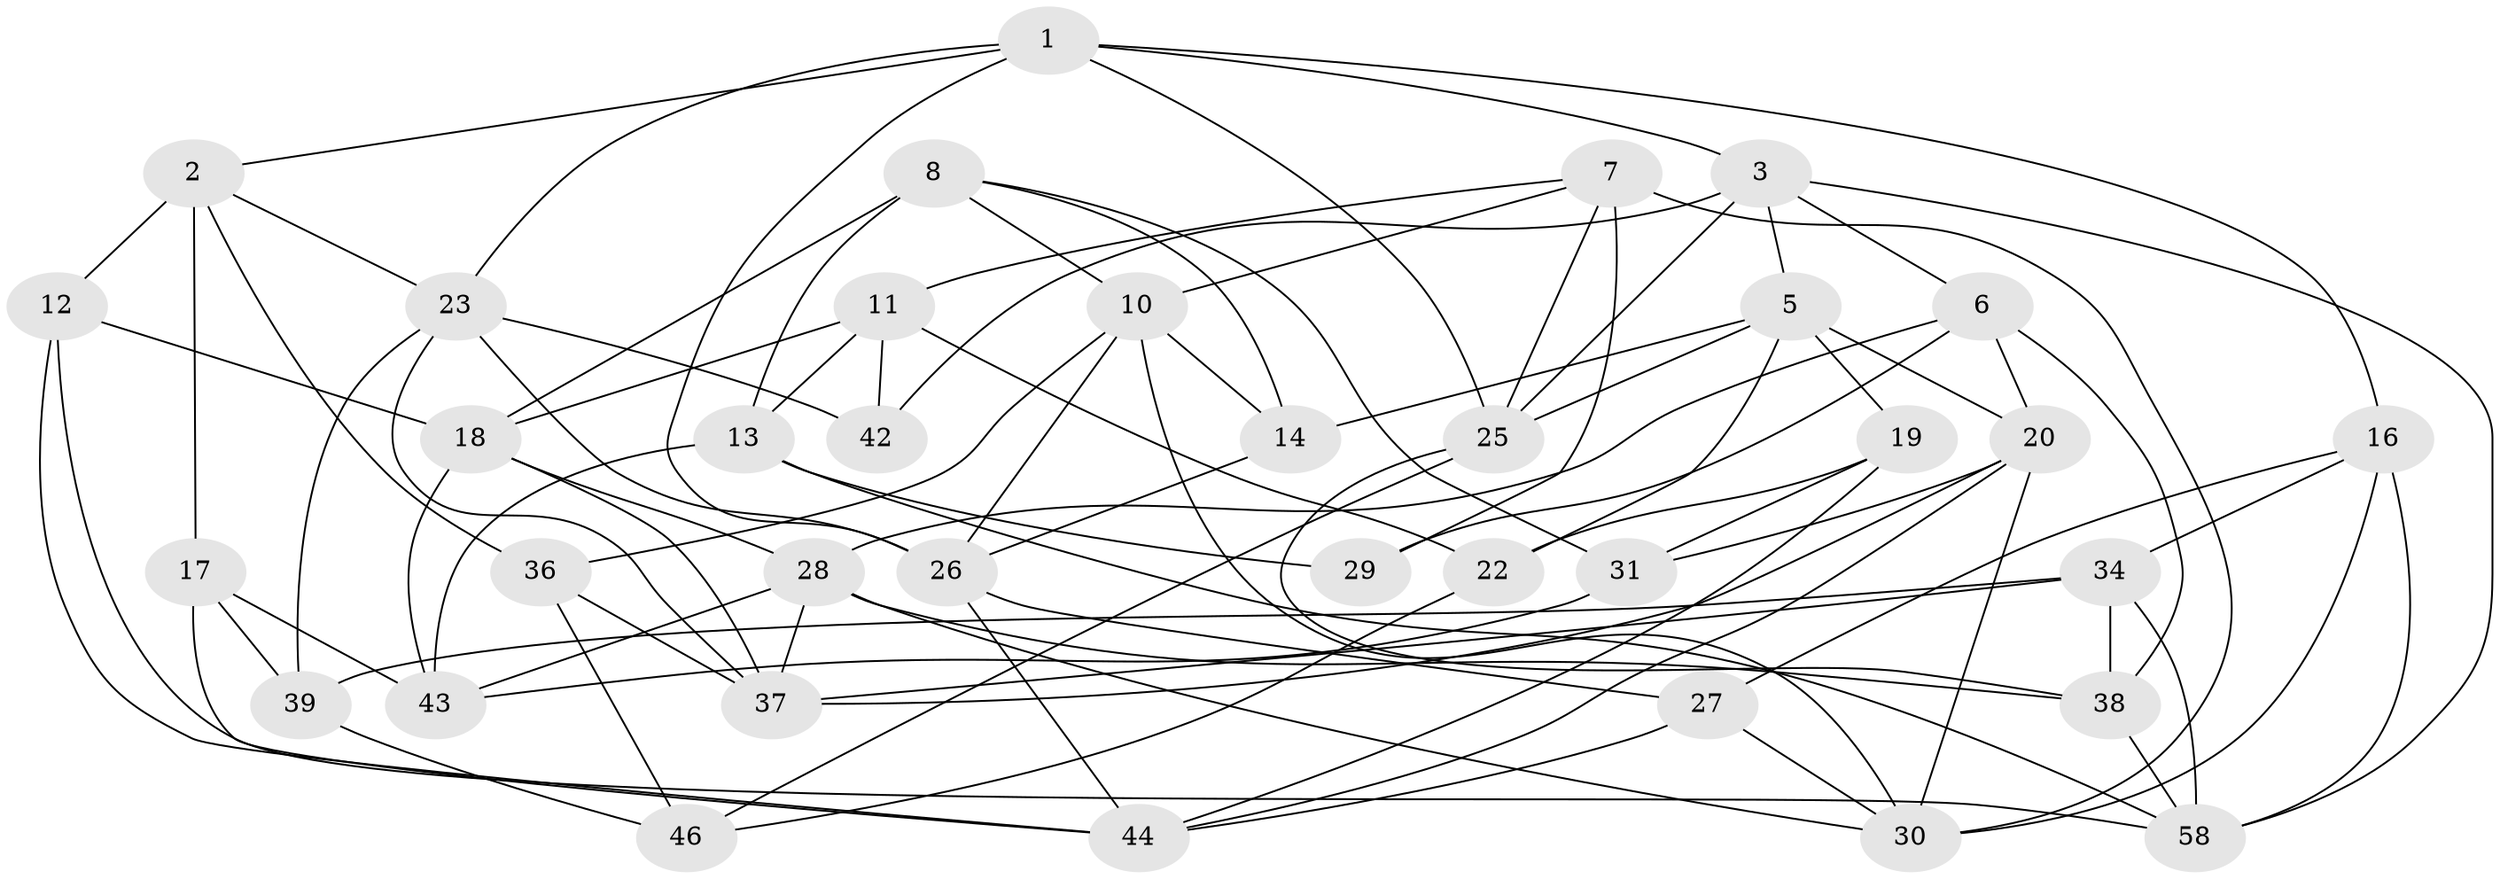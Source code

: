 // Generated by graph-tools (version 1.1) at 2025/52/02/27/25 19:52:35]
// undirected, 36 vertices, 90 edges
graph export_dot {
graph [start="1"]
  node [color=gray90,style=filled];
  1 [super="+4"];
  2 [super="+21"];
  3 [super="+51"];
  5 [super="+59"];
  6 [super="+49"];
  7 [super="+56"];
  8 [super="+9"];
  10 [super="+50"];
  11 [super="+15"];
  12;
  13 [super="+55"];
  14;
  16 [super="+24"];
  17 [super="+35"];
  18 [super="+32"];
  19;
  20 [super="+57"];
  22;
  23 [super="+47"];
  25 [super="+41"];
  26 [super="+40"];
  27;
  28 [super="+33"];
  29;
  30 [super="+45"];
  31;
  34 [super="+48"];
  36;
  37 [super="+53"];
  38 [super="+52"];
  39;
  42;
  43 [super="+60"];
  44 [super="+54"];
  46;
  58 [super="+61"];
  1 -- 25;
  1 -- 2;
  1 -- 26;
  1 -- 16;
  1 -- 23;
  1 -- 3;
  2 -- 17 [weight=2];
  2 -- 23;
  2 -- 12;
  2 -- 36;
  3 -- 42;
  3 -- 25;
  3 -- 58;
  3 -- 5;
  3 -- 6;
  5 -- 20;
  5 -- 14;
  5 -- 22;
  5 -- 19;
  5 -- 25;
  6 -- 29;
  6 -- 20;
  6 -- 28;
  6 -- 38 [weight=2];
  7 -- 29 [weight=2];
  7 -- 25;
  7 -- 11;
  7 -- 10;
  7 -- 30;
  8 -- 10;
  8 -- 31;
  8 -- 14;
  8 -- 18;
  8 -- 13 [weight=2];
  10 -- 36;
  10 -- 26;
  10 -- 14;
  10 -- 30;
  11 -- 42 [weight=2];
  11 -- 22;
  11 -- 18;
  11 -- 13;
  12 -- 18;
  12 -- 58;
  12 -- 44;
  13 -- 29;
  13 -- 43;
  13 -- 58;
  14 -- 26;
  16 -- 30;
  16 -- 34 [weight=2];
  16 -- 58;
  16 -- 27;
  17 -- 39;
  17 -- 44;
  17 -- 43 [weight=2];
  18 -- 43;
  18 -- 37;
  18 -- 28;
  19 -- 22;
  19 -- 31;
  19 -- 44;
  20 -- 37;
  20 -- 44;
  20 -- 31;
  20 -- 30;
  22 -- 46;
  23 -- 42;
  23 -- 39;
  23 -- 26;
  23 -- 37;
  25 -- 46;
  25 -- 38;
  26 -- 44;
  26 -- 27;
  27 -- 30;
  27 -- 44;
  28 -- 30;
  28 -- 38;
  28 -- 43;
  28 -- 37;
  31 -- 43;
  34 -- 58;
  34 -- 37;
  34 -- 38;
  34 -- 39;
  36 -- 46;
  36 -- 37;
  38 -- 58;
  39 -- 46;
}
